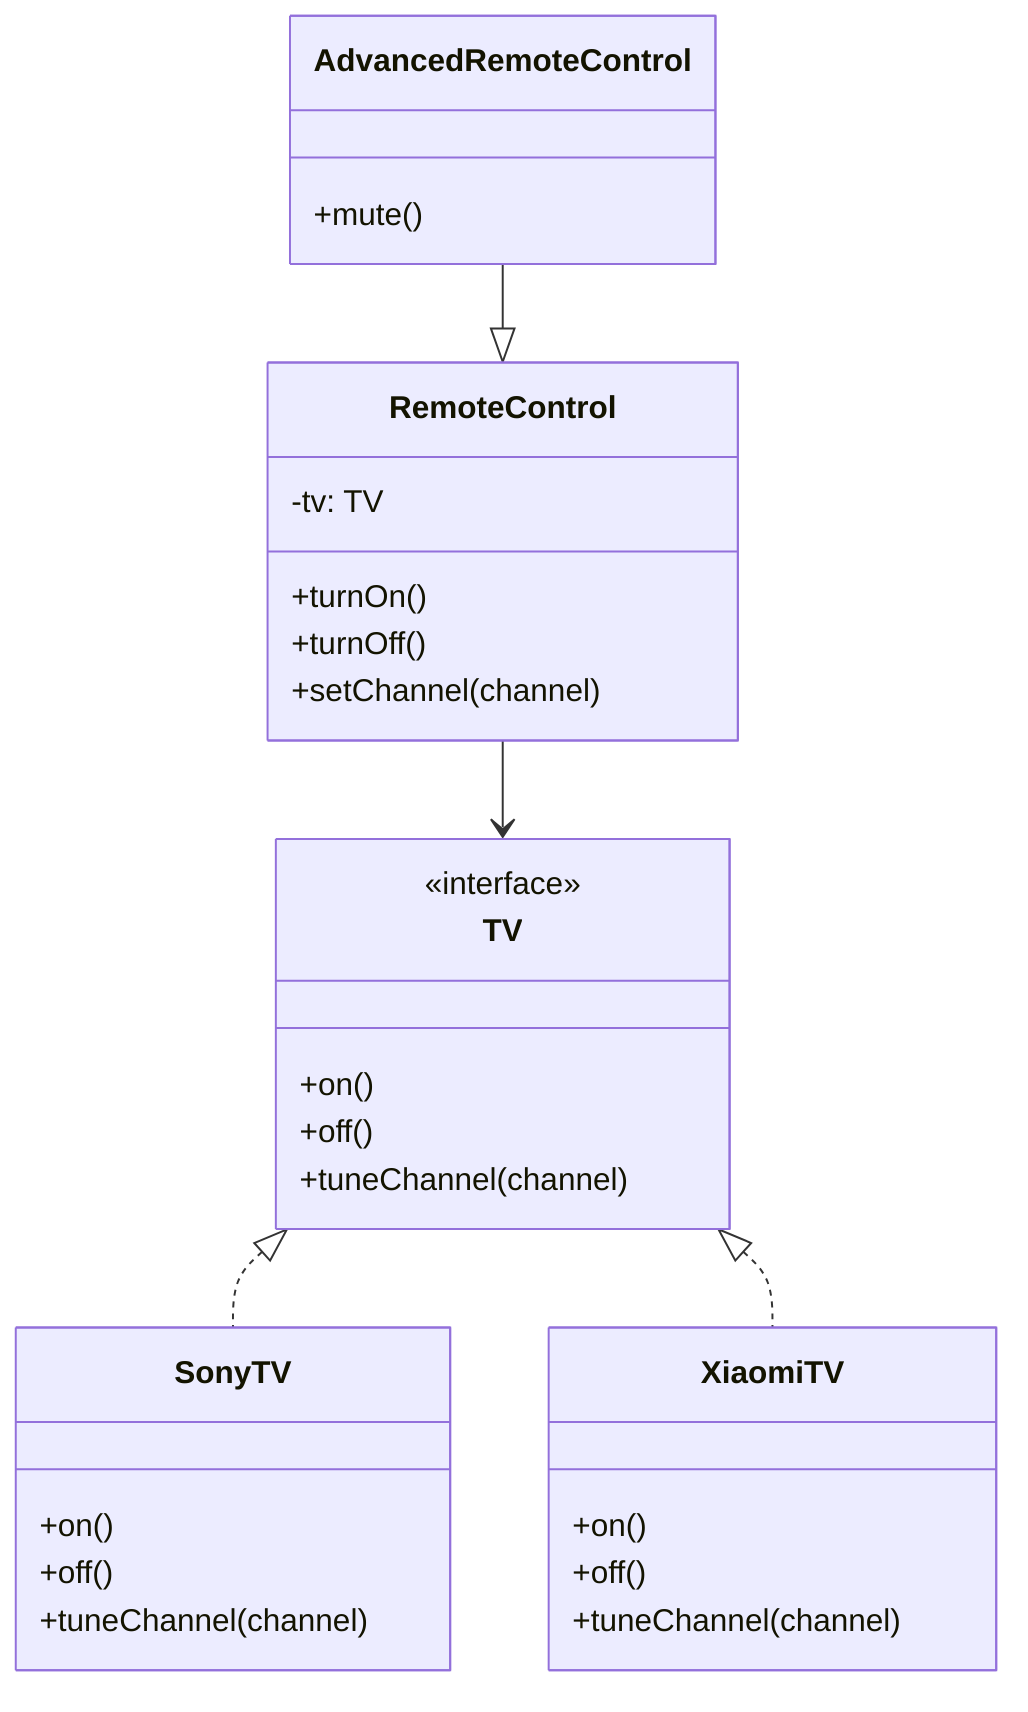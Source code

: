 classDiagram

class TV {
  <<interface>>
  +on()
  +off()
  +tuneChannel(channel)
}

class SonyTV {
  +on()
  +off()
  +tuneChannel(channel)
}

class XiaomiTV {
  +on()
  +off()
  +tuneChannel(channel)
}

class RemoteControl {
  -tv: TV
  +turnOn()
  +turnOff()
  +setChannel(channel)
}

class AdvancedRemoteControl {
  +mute()
}

TV <|.. SonyTV
TV <|.. XiaomiTV
RemoteControl --> TV
AdvancedRemoteControl --|> RemoteControl